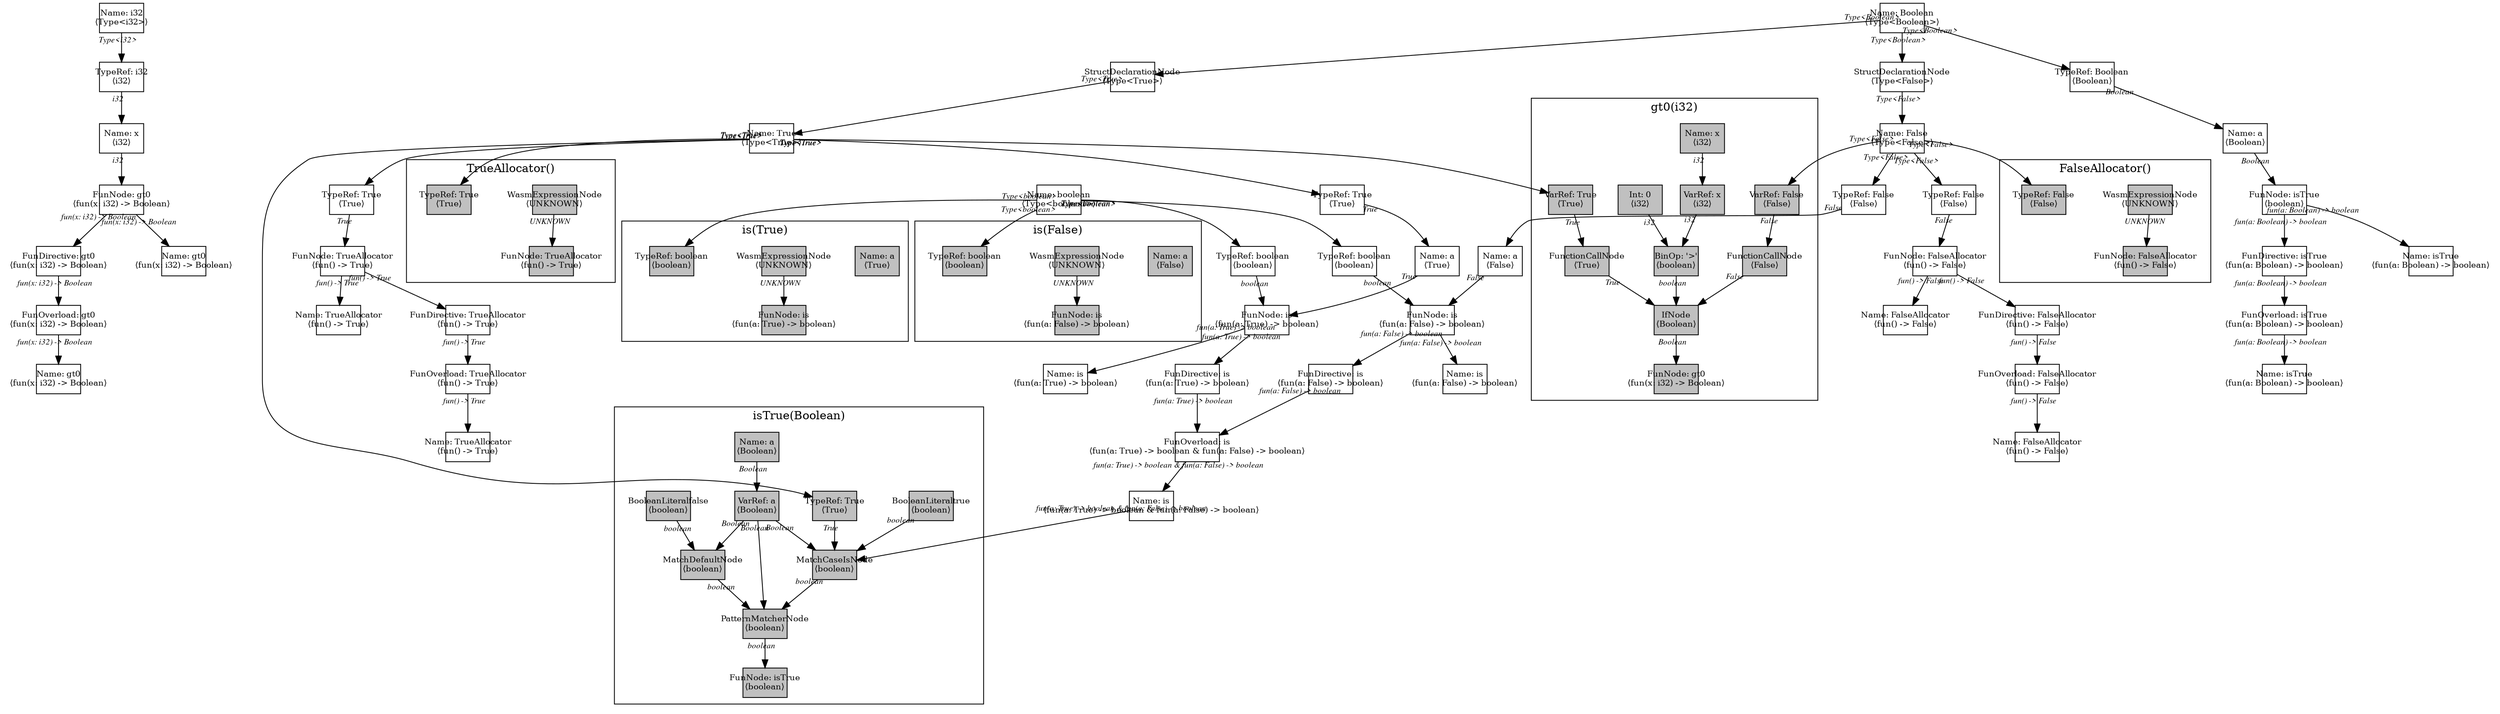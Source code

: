 digraph Document {
  node [shape=box,fixedsize=shape fontsize=10]
  1 [label="Name: i32\n⟨Type<i32>⟩", fillcolor=grey];
  2 [label="Name: boolean\n⟨Type<boolean>⟩", fillcolor=grey];
  3 [label="Name: Boolean\n⟨Type<Boolean>⟩", fillcolor=grey];
  4 [label="StructDeclarationNode\n⟨Type<True>⟩", fillcolor=grey];
  5 [label="Name: True\n⟨Type<True>⟩", fillcolor=grey];
  6 [label="StructDeclarationNode\n⟨Type<False>⟩", fillcolor=grey];
  7 [label="Name: False\n⟨Type<False>⟩", fillcolor=grey];
  8 [label="FunOverload: gt0\n⟨fun(x: i32) -> Boolean⟩", fillcolor=grey];
  9 [label="FunDirective: gt0\n⟨fun(x: i32) -> Boolean⟩", fillcolor=grey];
  10 [label="FunNode: gt0\n⟨fun(x: i32) -> Boolean⟩", fillcolor=grey];
  11 [label="TypeRef: i32\n⟨i32⟩", fillcolor=grey];
  12 [label="Name: x\n⟨i32⟩", fillcolor=grey];
  13 [label="Name: gt0\n⟨fun(x: i32) -> Boolean⟩", fillcolor=grey];
  14 [label="Name: gt0\n⟨fun(x: i32) -> Boolean⟩", fillcolor=grey];
  15 [label="FunOverload: isTrue\n⟨fun(a: Boolean) -> boolean⟩", fillcolor=grey];
  16 [label="FunDirective: isTrue\n⟨fun(a: Boolean) -> boolean⟩", fillcolor=grey];
  17 [label="FunNode: isTrue\n⟨boolean⟩", fillcolor=grey];
  18 [label="TypeRef: Boolean\n⟨Boolean⟩", fillcolor=grey];
  19 [label="Name: a\n⟨Boolean⟩", fillcolor=grey];
  20 [label="Name: isTrue\n⟨fun(a: Boolean) -> boolean⟩", fillcolor=grey];
  21 [label="Name: isTrue\n⟨fun(a: Boolean) -> boolean⟩", fillcolor=grey];
  22 [label="FunOverload: TrueAllocator\n⟨fun() -> True⟩", fillcolor=grey];
  23 [label="FunDirective: TrueAllocator\n⟨fun() -> True⟩", fillcolor=grey];
  24 [label="FunNode: TrueAllocator\n⟨fun() -> True⟩", fillcolor=grey];
  25 [label="TypeRef: True\n⟨True⟩", fillcolor=grey];
  26 [label="Name: TrueAllocator\n⟨fun() -> True⟩", fillcolor=grey];
  27 [label="Name: TrueAllocator\n⟨fun() -> True⟩", fillcolor=grey];
  28 [label="FunOverload: is\n⟨fun(a: True) -> boolean & fun(a: False) -> boolean⟩", fillcolor=grey];
  29 [label="FunDirective: is\n⟨fun(a: True) -> boolean⟩", fillcolor=grey];
  30 [label="FunNode: is\n⟨fun(a: True) -> boolean⟩", fillcolor=grey];
  31 [label="TypeRef: True\n⟨True⟩", fillcolor=grey];
  32 [label="Name: a\n⟨True⟩", fillcolor=grey];
  33 [label="TypeRef: boolean\n⟨boolean⟩", fillcolor=grey];
  34 [label="Name: is\n⟨fun(a: True) -> boolean⟩", fillcolor=grey];
  35 [label="FunDirective: is\n⟨fun(a: False) -> boolean⟩", fillcolor=grey];
  36 [label="FunNode: is\n⟨fun(a: False) -> boolean⟩", fillcolor=grey];
  37 [label="TypeRef: False\n⟨False⟩", fillcolor=grey];
  38 [label="Name: a\n⟨False⟩", fillcolor=grey];
  39 [label="TypeRef: boolean\n⟨boolean⟩", fillcolor=grey];
  40 [label="Name: is\n⟨fun(a: False) -> boolean⟩", fillcolor=grey];
  41 [label="Name: is\n⟨fun(a: True) -> boolean & fun(a: False) -> boolean⟩", fillcolor=grey];
  42 [label="FunOverload: FalseAllocator\n⟨fun() -> False⟩", fillcolor=grey];
  43 [label="FunDirective: FalseAllocator\n⟨fun() -> False⟩", fillcolor=grey];
  44 [label="FunNode: FalseAllocator\n⟨fun() -> False⟩", fillcolor=grey];
  45 [label="TypeRef: False\n⟨False⟩", fillcolor=grey];
  46 [label="Name: FalseAllocator\n⟨fun() -> False⟩", fillcolor=grey];
  47 [label="Name: FalseAllocator\n⟨fun() -> False⟩", fillcolor=grey];
  subgraph cluster0 {
    node [style=filled, fillcolor=grey];
    48 [label="Name: x\n⟨i32⟩", fillcolor=grey];
    49 [label="IfNode\n⟨Boolean⟩", fillcolor=grey];
    50 [label="FunctionCallNode\n⟨True⟩", fillcolor=grey];
    51 [label="VarRef: True\n⟨True⟩", fillcolor=grey];
    52 [label="BinOp: '>'\n⟨boolean⟩", fillcolor=grey];
    53 [label="VarRef: x\n⟨i32⟩", fillcolor=grey];
    54 [label="Int: 0\n⟨i32⟩", fillcolor=grey];
    55 [label="FunctionCallNode\n⟨False⟩", fillcolor=grey];
    56 [label="VarRef: False\n⟨False⟩", fillcolor=grey];
    57 [label="FunNode: gt0\n⟨fun(x: i32) -> Boolean⟩", fillcolor=grey];
    48 -> 53[taillabel="i32" labeldistance="1" fontname="times  italic" fontsize = 10 color="black" ];
    49 -> 57[taillabel="Boolean" labeldistance="1" fontname="times  italic" fontsize = 10 color="black" ];
    50 -> 49[taillabel="True" labeldistance="1" fontname="times  italic" fontsize = 10 color="black" ];
    51 -> 50[taillabel="True" labeldistance="1" fontname="times  italic" fontsize = 10 color="black" ];
    52 -> 49[taillabel="boolean" labeldistance="1" fontname="times  italic" fontsize = 10 color="black" ];
    53 -> 52[taillabel="i32" labeldistance="1" fontname="times  italic" fontsize = 10 color="black" ];
    54 -> 52[taillabel="i32" labeldistance="1" fontname="times  italic" fontsize = 10 color="black" ];
    55 -> 49[taillabel="False" labeldistance="1" fontname="times  italic" fontsize = 10 color="black" ];
    56 -> 55[taillabel="False" labeldistance="1" fontname="times  italic" fontsize = 10 color="black" ];
  label = "gt0(i32)";
}
  subgraph cluster1 {
    node [style=filled, fillcolor=grey];
    58 [label="Name: a\n⟨Boolean⟩", fillcolor=grey];
    59 [label="PatternMatcherNode\n⟨boolean⟩", fillcolor=grey];
    60 [label="VarRef: a\n⟨Boolean⟩", fillcolor=grey];
    61 [label="MatchCaseIsNode\n⟨boolean⟩", fillcolor=grey];
    62 [label="TypeRef: True\n⟨True⟩", fillcolor=grey];
    63 [label="BooleanLiteraltrue\n⟨boolean⟩", fillcolor=grey];
    64 [label="MatchDefaultNode\n⟨boolean⟩", fillcolor=grey];
    65 [label="BooleanLiteralfalse\n⟨boolean⟩", fillcolor=grey];
    66 [label="FunNode: isTrue\n⟨boolean⟩", fillcolor=grey];
    58 -> 60[taillabel="Boolean" labeldistance="1" fontname="times  italic" fontsize = 10 color="black" ];
    59 -> 66[taillabel="boolean" labeldistance="1" fontname="times  italic" fontsize = 10 color="black" ];
    60 -> 59[taillabel="Boolean" labeldistance="1" fontname="times  italic" fontsize = 10 color="black" ];
    60 -> 61[taillabel="Boolean" labeldistance="1" fontname="times  italic" fontsize = 10 color="black" ];
    60 -> 64[taillabel="Boolean" labeldistance="1" fontname="times  italic" fontsize = 10 color="black" ];
    61 -> 59[taillabel="boolean" labeldistance="1" fontname="times  italic" fontsize = 10 color="black" ];
    62 -> 61[taillabel="True" labeldistance="1" fontname="times  italic" fontsize = 10 color="black" ];
    63 -> 61[taillabel="boolean" labeldistance="1" fontname="times  italic" fontsize = 10 color="black" ];
    64 -> 59[taillabel="boolean" labeldistance="1" fontname="times  italic" fontsize = 10 color="black" ];
    65 -> 64[taillabel="boolean" labeldistance="1" fontname="times  italic" fontsize = 10 color="black" ];
  label = "isTrue(Boolean)";
}
  subgraph cluster2 {
    node [style=filled, fillcolor=grey];
    67 [label="Name: a\n⟨True⟩", fillcolor=grey];
    68 [label="WasmExpressionNode\n⟨UNKNOWN⟩", fillcolor=grey];
    69 [label="FunNode: is\n⟨fun(a: True) -> boolean⟩", fillcolor=grey];
    70 [label="TypeRef: boolean\n⟨boolean⟩", fillcolor=grey];
    68 -> 69[taillabel="UNKNOWN" labeldistance="1" fontname="times  italic" fontsize = 10 color="black" ];
  label = "is(True)";
}
  subgraph cluster3 {
    node [style=filled, fillcolor=grey];
    71 [label="Name: a\n⟨False⟩", fillcolor=grey];
    72 [label="WasmExpressionNode\n⟨UNKNOWN⟩", fillcolor=grey];
    73 [label="FunNode: is\n⟨fun(a: False) -> boolean⟩", fillcolor=grey];
    74 [label="TypeRef: boolean\n⟨boolean⟩", fillcolor=grey];
    72 -> 73[taillabel="UNKNOWN" labeldistance="1" fontname="times  italic" fontsize = 10 color="black" ];
  label = "is(False)";
}
  subgraph cluster4 {
    node [style=filled, fillcolor=grey];
    75 [label="WasmExpressionNode\n⟨UNKNOWN⟩", fillcolor=grey];
    76 [label="FunNode: TrueAllocator\n⟨fun() -> True⟩", fillcolor=grey];
    77 [label="TypeRef: True\n⟨True⟩", fillcolor=grey];
    75 -> 76[taillabel="UNKNOWN" labeldistance="1" fontname="times  italic" fontsize = 10 color="black" ];
  label = "TrueAllocator()";
}
  subgraph cluster5 {
    node [style=filled, fillcolor=grey];
    78 [label="WasmExpressionNode\n⟨UNKNOWN⟩", fillcolor=grey];
    79 [label="FunNode: FalseAllocator\n⟨fun() -> False⟩", fillcolor=grey];
    80 [label="TypeRef: False\n⟨False⟩", fillcolor=grey];
    78 -> 79[taillabel="UNKNOWN" labeldistance="1" fontname="times  italic" fontsize = 10 color="black" ];
  label = "FalseAllocator()";
}
  1 -> 11[taillabel="Type<i32>" labeldistance="1" fontname="times  italic" fontsize = 10 color="black" ];
  2 -> 33[taillabel="Type<boolean>" labeldistance="1" fontname="times  italic" fontsize = 10 color="black" ];
  2 -> 39[taillabel="Type<boolean>" labeldistance="1" fontname="times  italic" fontsize = 10 color="black" ];
  2 -> 70[taillabel="Type<boolean>" labeldistance="1" fontname="times  italic" fontsize = 10 color="black" ];
  2 -> 74[taillabel="Type<boolean>" labeldistance="1" fontname="times  italic" fontsize = 10 color="black" ];
  3 -> 4[taillabel="Type<Boolean>" labeldistance="1" fontname="times  italic" fontsize = 10 color="black" ];
  3 -> 6[taillabel="Type<Boolean>" labeldistance="1" fontname="times  italic" fontsize = 10 color="black" ];
  3 -> 18[taillabel="Type<Boolean>" labeldistance="1" fontname="times  italic" fontsize = 10 color="black" ];
  4 -> 5[taillabel="Type<True>" labeldistance="1" fontname="times  italic" fontsize = 10 color="black" ];
  5 -> 25[taillabel="Type<True>" labeldistance="1" fontname="times  italic" fontsize = 10 color="black" ];
  5 -> 31[taillabel="Type<True>" labeldistance="1" fontname="times  italic" fontsize = 10 color="black" ];
  5 -> 51[taillabel="Type<True>" labeldistance="1" fontname="times  italic" fontsize = 10 color="black" ];
  5 -> 62[taillabel="Type<True>" labeldistance="1" fontname="times  italic" fontsize = 10 color="black" ];
  5 -> 77[taillabel="Type<True>" labeldistance="1" fontname="times  italic" fontsize = 10 color="black" ];
  6 -> 7[taillabel="Type<False>" labeldistance="1" fontname="times  italic" fontsize = 10 color="black" ];
  7 -> 37[taillabel="Type<False>" labeldistance="1" fontname="times  italic" fontsize = 10 color="black" ];
  7 -> 45[taillabel="Type<False>" labeldistance="1" fontname="times  italic" fontsize = 10 color="black" ];
  7 -> 56[taillabel="Type<False>" labeldistance="1" fontname="times  italic" fontsize = 10 color="black" ];
  7 -> 80[taillabel="Type<False>" labeldistance="1" fontname="times  italic" fontsize = 10 color="black" ];
  8 -> 14[taillabel="fun(x: i32) -> Boolean" labeldistance="1" fontname="times  italic" fontsize = 10 color="black" ];
  9 -> 8[taillabel="fun(x: i32) -> Boolean" labeldistance="1" fontname="times  italic" fontsize = 10 color="black" ];
  10 -> 13[taillabel="fun(x: i32) -> Boolean" labeldistance="1" fontname="times  italic" fontsize = 10 color="black" ];
  10 -> 9[taillabel="fun(x: i32) -> Boolean" labeldistance="1" fontname="times  italic" fontsize = 10 color="black" ];
  11 -> 12[taillabel="i32" labeldistance="1" fontname="times  italic" fontsize = 10 color="black" ];
  12 -> 10[taillabel="i32" labeldistance="1" fontname="times  italic" fontsize = 10 color="black" ];
  15 -> 21[taillabel="fun(a: Boolean) -> boolean" labeldistance="1" fontname="times  italic" fontsize = 10 color="black" ];
  16 -> 15[taillabel="fun(a: Boolean) -> boolean" labeldistance="1" fontname="times  italic" fontsize = 10 color="black" ];
  17 -> 20[taillabel="fun(a: Boolean) -> boolean" labeldistance="1" fontname="times  italic" fontsize = 10 color="black" ];
  17 -> 16[taillabel="fun(a: Boolean) -> boolean" labeldistance="1" fontname="times  italic" fontsize = 10 color="black" ];
  18 -> 19[taillabel="Boolean" labeldistance="1" fontname="times  italic" fontsize = 10 color="black" ];
  19 -> 17[taillabel="Boolean" labeldistance="1" fontname="times  italic" fontsize = 10 color="black" ];
  22 -> 27[taillabel="fun() -> True" labeldistance="1" fontname="times  italic" fontsize = 10 color="black" ];
  23 -> 22[taillabel="fun() -> True" labeldistance="1" fontname="times  italic" fontsize = 10 color="black" ];
  24 -> 26[taillabel="fun() -> True" labeldistance="1" fontname="times  italic" fontsize = 10 color="black" ];
  24 -> 23[taillabel="fun() -> True" labeldistance="1" fontname="times  italic" fontsize = 10 color="black" ];
  25 -> 24[taillabel="True" labeldistance="1" fontname="times  italic" fontsize = 10 color="black" ];
  28 -> 41[taillabel="fun(a: True) -> boolean & fun(a: False) -> boolean" labeldistance="1" fontname="times  italic" fontsize = 10 color="black" ];
  29 -> 28[taillabel="fun(a: True) -> boolean" labeldistance="1" fontname="times  italic" fontsize = 10 color="black" ];
  30 -> 34[taillabel="fun(a: True) -> boolean" labeldistance="1" fontname="times  italic" fontsize = 10 color="black" ];
  30 -> 29[taillabel="fun(a: True) -> boolean" labeldistance="1" fontname="times  italic" fontsize = 10 color="black" ];
  31 -> 32[taillabel="True" labeldistance="1" fontname="times  italic" fontsize = 10 color="black" ];
  32 -> 30[taillabel="True" labeldistance="1" fontname="times  italic" fontsize = 10 color="black" ];
  33 -> 30[taillabel="boolean" labeldistance="1" fontname="times  italic" fontsize = 10 color="black" ];
  35 -> 28[taillabel="fun(a: False) -> boolean" labeldistance="1" fontname="times  italic" fontsize = 10 color="black" ];
  36 -> 40[taillabel="fun(a: False) -> boolean" labeldistance="1" fontname="times  italic" fontsize = 10 color="black" ];
  36 -> 35[taillabel="fun(a: False) -> boolean" labeldistance="1" fontname="times  italic" fontsize = 10 color="black" ];
  37 -> 38[taillabel="False" labeldistance="1" fontname="times  italic" fontsize = 10 color="black" ];
  38 -> 36[taillabel="False" labeldistance="1" fontname="times  italic" fontsize = 10 color="black" ];
  39 -> 36[taillabel="boolean" labeldistance="1" fontname="times  italic" fontsize = 10 color="black" ];
  41 -> 61[taillabel="fun(a: True) -> boolean & fun(a: False) -> boolean" labeldistance="1" fontname="times  italic" fontsize = 10 color="black" ];
  42 -> 47[taillabel="fun() -> False" labeldistance="1" fontname="times  italic" fontsize = 10 color="black" ];
  43 -> 42[taillabel="fun() -> False" labeldistance="1" fontname="times  italic" fontsize = 10 color="black" ];
  44 -> 46[taillabel="fun() -> False" labeldistance="1" fontname="times  italic" fontsize = 10 color="black" ];
  44 -> 43[taillabel="fun() -> False" labeldistance="1" fontname="times  italic" fontsize = 10 color="black" ];
  45 -> 44[taillabel="False" labeldistance="1" fontname="times  italic" fontsize = 10 color="black" ];
  label="";
}
